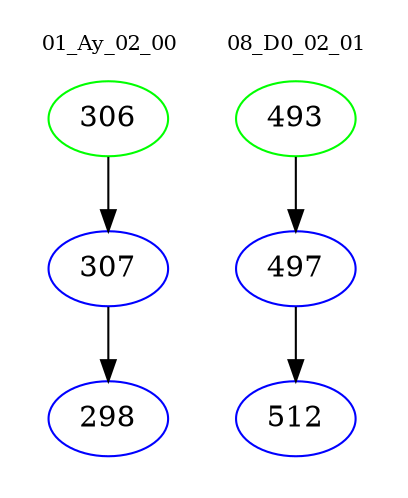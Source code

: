 digraph{
subgraph cluster_0 {
color = white
label = "01_Ay_02_00";
fontsize=10;
T0_306 [label="306", color="green"]
T0_306 -> T0_307 [color="black"]
T0_307 [label="307", color="blue"]
T0_307 -> T0_298 [color="black"]
T0_298 [label="298", color="blue"]
}
subgraph cluster_1 {
color = white
label = "08_D0_02_01";
fontsize=10;
T1_493 [label="493", color="green"]
T1_493 -> T1_497 [color="black"]
T1_497 [label="497", color="blue"]
T1_497 -> T1_512 [color="black"]
T1_512 [label="512", color="blue"]
}
}
